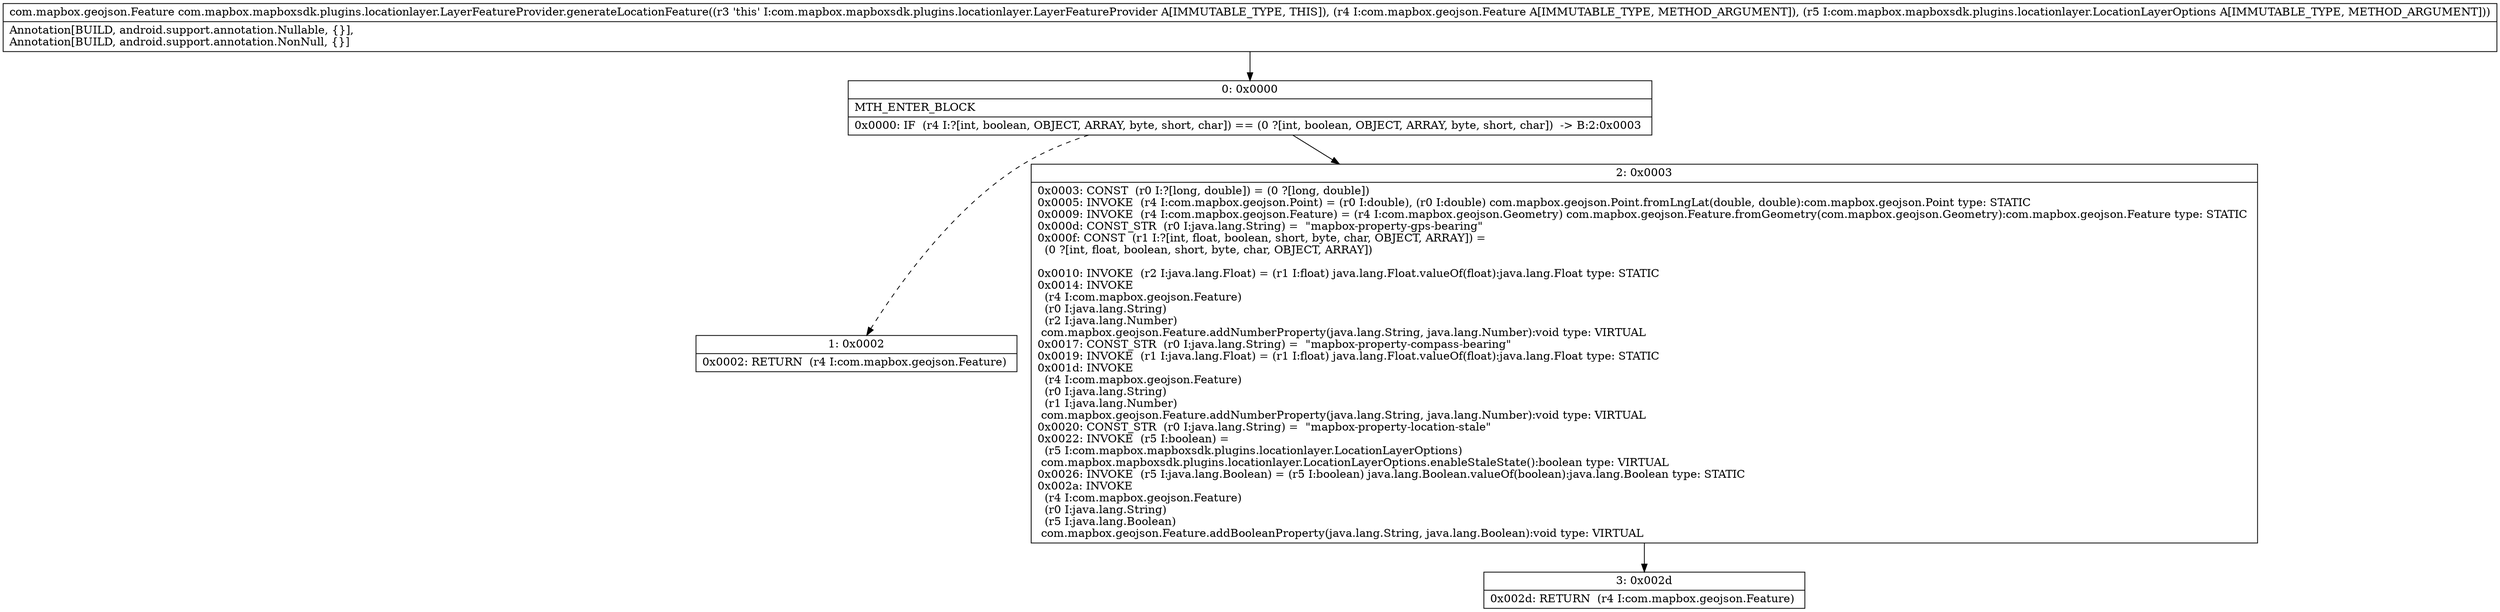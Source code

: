 digraph "CFG forcom.mapbox.mapboxsdk.plugins.locationlayer.LayerFeatureProvider.generateLocationFeature(Lcom\/mapbox\/geojson\/Feature;Lcom\/mapbox\/mapboxsdk\/plugins\/locationlayer\/LocationLayerOptions;)Lcom\/mapbox\/geojson\/Feature;" {
Node_0 [shape=record,label="{0\:\ 0x0000|MTH_ENTER_BLOCK\l|0x0000: IF  (r4 I:?[int, boolean, OBJECT, ARRAY, byte, short, char]) == (0 ?[int, boolean, OBJECT, ARRAY, byte, short, char])  \-\> B:2:0x0003 \l}"];
Node_1 [shape=record,label="{1\:\ 0x0002|0x0002: RETURN  (r4 I:com.mapbox.geojson.Feature) \l}"];
Node_2 [shape=record,label="{2\:\ 0x0003|0x0003: CONST  (r0 I:?[long, double]) = (0 ?[long, double]) \l0x0005: INVOKE  (r4 I:com.mapbox.geojson.Point) = (r0 I:double), (r0 I:double) com.mapbox.geojson.Point.fromLngLat(double, double):com.mapbox.geojson.Point type: STATIC \l0x0009: INVOKE  (r4 I:com.mapbox.geojson.Feature) = (r4 I:com.mapbox.geojson.Geometry) com.mapbox.geojson.Feature.fromGeometry(com.mapbox.geojson.Geometry):com.mapbox.geojson.Feature type: STATIC \l0x000d: CONST_STR  (r0 I:java.lang.String) =  \"mapbox\-property\-gps\-bearing\" \l0x000f: CONST  (r1 I:?[int, float, boolean, short, byte, char, OBJECT, ARRAY]) = \l  (0 ?[int, float, boolean, short, byte, char, OBJECT, ARRAY])\l \l0x0010: INVOKE  (r2 I:java.lang.Float) = (r1 I:float) java.lang.Float.valueOf(float):java.lang.Float type: STATIC \l0x0014: INVOKE  \l  (r4 I:com.mapbox.geojson.Feature)\l  (r0 I:java.lang.String)\l  (r2 I:java.lang.Number)\l com.mapbox.geojson.Feature.addNumberProperty(java.lang.String, java.lang.Number):void type: VIRTUAL \l0x0017: CONST_STR  (r0 I:java.lang.String) =  \"mapbox\-property\-compass\-bearing\" \l0x0019: INVOKE  (r1 I:java.lang.Float) = (r1 I:float) java.lang.Float.valueOf(float):java.lang.Float type: STATIC \l0x001d: INVOKE  \l  (r4 I:com.mapbox.geojson.Feature)\l  (r0 I:java.lang.String)\l  (r1 I:java.lang.Number)\l com.mapbox.geojson.Feature.addNumberProperty(java.lang.String, java.lang.Number):void type: VIRTUAL \l0x0020: CONST_STR  (r0 I:java.lang.String) =  \"mapbox\-property\-location\-stale\" \l0x0022: INVOKE  (r5 I:boolean) = \l  (r5 I:com.mapbox.mapboxsdk.plugins.locationlayer.LocationLayerOptions)\l com.mapbox.mapboxsdk.plugins.locationlayer.LocationLayerOptions.enableStaleState():boolean type: VIRTUAL \l0x0026: INVOKE  (r5 I:java.lang.Boolean) = (r5 I:boolean) java.lang.Boolean.valueOf(boolean):java.lang.Boolean type: STATIC \l0x002a: INVOKE  \l  (r4 I:com.mapbox.geojson.Feature)\l  (r0 I:java.lang.String)\l  (r5 I:java.lang.Boolean)\l com.mapbox.geojson.Feature.addBooleanProperty(java.lang.String, java.lang.Boolean):void type: VIRTUAL \l}"];
Node_3 [shape=record,label="{3\:\ 0x002d|0x002d: RETURN  (r4 I:com.mapbox.geojson.Feature) \l}"];
MethodNode[shape=record,label="{com.mapbox.geojson.Feature com.mapbox.mapboxsdk.plugins.locationlayer.LayerFeatureProvider.generateLocationFeature((r3 'this' I:com.mapbox.mapboxsdk.plugins.locationlayer.LayerFeatureProvider A[IMMUTABLE_TYPE, THIS]), (r4 I:com.mapbox.geojson.Feature A[IMMUTABLE_TYPE, METHOD_ARGUMENT]), (r5 I:com.mapbox.mapboxsdk.plugins.locationlayer.LocationLayerOptions A[IMMUTABLE_TYPE, METHOD_ARGUMENT]))  | Annotation[BUILD, android.support.annotation.Nullable, \{\}], \lAnnotation[BUILD, android.support.annotation.NonNull, \{\}]\l}"];
MethodNode -> Node_0;
Node_0 -> Node_1[style=dashed];
Node_0 -> Node_2;
Node_2 -> Node_3;
}

